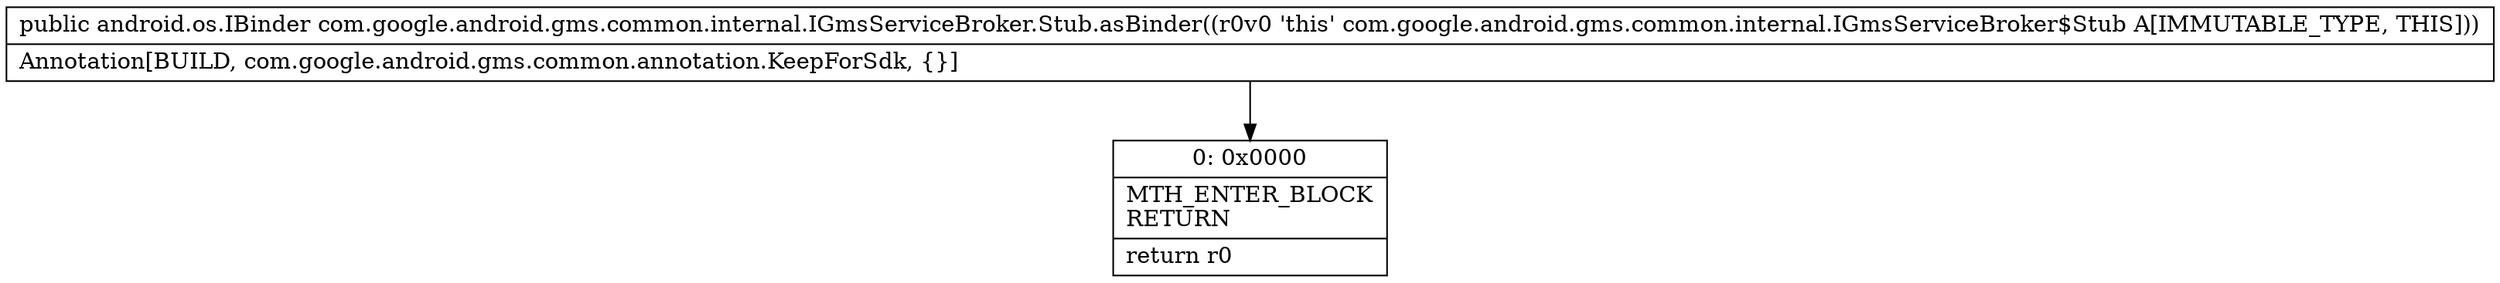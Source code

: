 digraph "CFG forcom.google.android.gms.common.internal.IGmsServiceBroker.Stub.asBinder()Landroid\/os\/IBinder;" {
Node_0 [shape=record,label="{0\:\ 0x0000|MTH_ENTER_BLOCK\lRETURN\l|return r0\l}"];
MethodNode[shape=record,label="{public android.os.IBinder com.google.android.gms.common.internal.IGmsServiceBroker.Stub.asBinder((r0v0 'this' com.google.android.gms.common.internal.IGmsServiceBroker$Stub A[IMMUTABLE_TYPE, THIS]))  | Annotation[BUILD, com.google.android.gms.common.annotation.KeepForSdk, \{\}]\l}"];
MethodNode -> Node_0;
}


